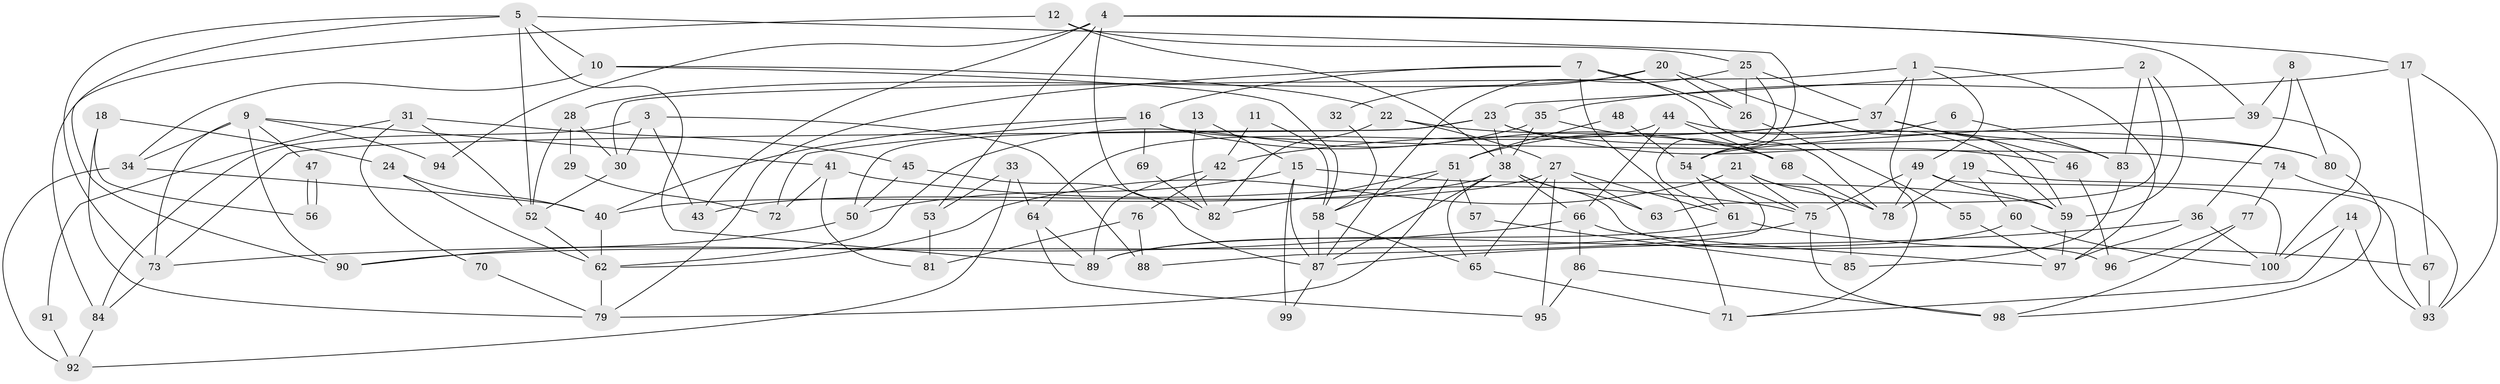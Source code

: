 // Generated by graph-tools (version 1.1) at 2025/11/02/21/25 10:11:14]
// undirected, 100 vertices, 200 edges
graph export_dot {
graph [start="1"]
  node [color=gray90,style=filled];
  1;
  2;
  3;
  4;
  5;
  6;
  7;
  8;
  9;
  10;
  11;
  12;
  13;
  14;
  15;
  16;
  17;
  18;
  19;
  20;
  21;
  22;
  23;
  24;
  25;
  26;
  27;
  28;
  29;
  30;
  31;
  32;
  33;
  34;
  35;
  36;
  37;
  38;
  39;
  40;
  41;
  42;
  43;
  44;
  45;
  46;
  47;
  48;
  49;
  50;
  51;
  52;
  53;
  54;
  55;
  56;
  57;
  58;
  59;
  60;
  61;
  62;
  63;
  64;
  65;
  66;
  67;
  68;
  69;
  70;
  71;
  72;
  73;
  74;
  75;
  76;
  77;
  78;
  79;
  80;
  81;
  82;
  83;
  84;
  85;
  86;
  87;
  88;
  89;
  90;
  91;
  92;
  93;
  94;
  95;
  96;
  97;
  98;
  99;
  100;
  1 -- 97;
  1 -- 71;
  1 -- 30;
  1 -- 37;
  1 -- 49;
  2 -- 63;
  2 -- 23;
  2 -- 59;
  2 -- 83;
  3 -- 88;
  3 -- 43;
  3 -- 30;
  3 -- 84;
  4 -- 17;
  4 -- 39;
  4 -- 43;
  4 -- 53;
  4 -- 82;
  4 -- 94;
  5 -- 90;
  5 -- 52;
  5 -- 10;
  5 -- 54;
  5 -- 73;
  5 -- 89;
  6 -- 54;
  6 -- 83;
  7 -- 16;
  7 -- 71;
  7 -- 26;
  7 -- 78;
  7 -- 79;
  8 -- 36;
  8 -- 39;
  8 -- 80;
  9 -- 73;
  9 -- 90;
  9 -- 34;
  9 -- 41;
  9 -- 47;
  9 -- 94;
  10 -- 58;
  10 -- 22;
  10 -- 34;
  11 -- 58;
  11 -- 42;
  12 -- 25;
  12 -- 38;
  12 -- 84;
  13 -- 82;
  13 -- 15;
  14 -- 100;
  14 -- 93;
  14 -- 71;
  15 -- 87;
  15 -- 59;
  15 -- 50;
  15 -- 99;
  16 -- 68;
  16 -- 40;
  16 -- 69;
  16 -- 72;
  16 -- 74;
  17 -- 93;
  17 -- 35;
  17 -- 67;
  18 -- 79;
  18 -- 24;
  18 -- 56;
  19 -- 93;
  19 -- 78;
  19 -- 60;
  20 -- 59;
  20 -- 28;
  20 -- 26;
  20 -- 32;
  21 -- 75;
  21 -- 62;
  21 -- 78;
  21 -- 85;
  22 -- 80;
  22 -- 27;
  22 -- 82;
  23 -- 80;
  23 -- 73;
  23 -- 38;
  23 -- 46;
  23 -- 50;
  24 -- 62;
  24 -- 40;
  25 -- 26;
  25 -- 61;
  25 -- 37;
  25 -- 87;
  26 -- 55;
  27 -- 65;
  27 -- 43;
  27 -- 61;
  27 -- 63;
  27 -- 95;
  28 -- 52;
  28 -- 30;
  28 -- 29;
  29 -- 72;
  30 -- 52;
  31 -- 52;
  31 -- 45;
  31 -- 70;
  31 -- 91;
  32 -- 58;
  33 -- 92;
  33 -- 64;
  33 -- 53;
  34 -- 40;
  34 -- 92;
  35 -- 38;
  35 -- 62;
  35 -- 68;
  36 -- 87;
  36 -- 97;
  36 -- 100;
  37 -- 42;
  37 -- 46;
  37 -- 51;
  37 -- 83;
  38 -- 66;
  38 -- 40;
  38 -- 63;
  38 -- 65;
  38 -- 87;
  38 -- 96;
  39 -- 100;
  39 -- 54;
  40 -- 62;
  41 -- 75;
  41 -- 72;
  41 -- 81;
  42 -- 89;
  42 -- 76;
  44 -- 68;
  44 -- 59;
  44 -- 64;
  44 -- 66;
  45 -- 50;
  45 -- 87;
  46 -- 96;
  47 -- 56;
  47 -- 56;
  48 -- 54;
  48 -- 51;
  49 -- 78;
  49 -- 59;
  49 -- 75;
  49 -- 100;
  50 -- 90;
  51 -- 82;
  51 -- 57;
  51 -- 58;
  51 -- 79;
  52 -- 62;
  53 -- 81;
  54 -- 61;
  54 -- 75;
  54 -- 88;
  55 -- 97;
  57 -- 85;
  58 -- 87;
  58 -- 65;
  59 -- 97;
  60 -- 100;
  60 -- 89;
  61 -- 89;
  61 -- 67;
  62 -- 79;
  64 -- 89;
  64 -- 95;
  65 -- 71;
  66 -- 73;
  66 -- 86;
  66 -- 97;
  67 -- 93;
  68 -- 78;
  69 -- 82;
  70 -- 79;
  73 -- 84;
  74 -- 77;
  74 -- 93;
  75 -- 90;
  75 -- 98;
  76 -- 81;
  76 -- 88;
  77 -- 96;
  77 -- 98;
  80 -- 98;
  83 -- 85;
  84 -- 92;
  86 -- 95;
  86 -- 98;
  87 -- 99;
  91 -- 92;
}
